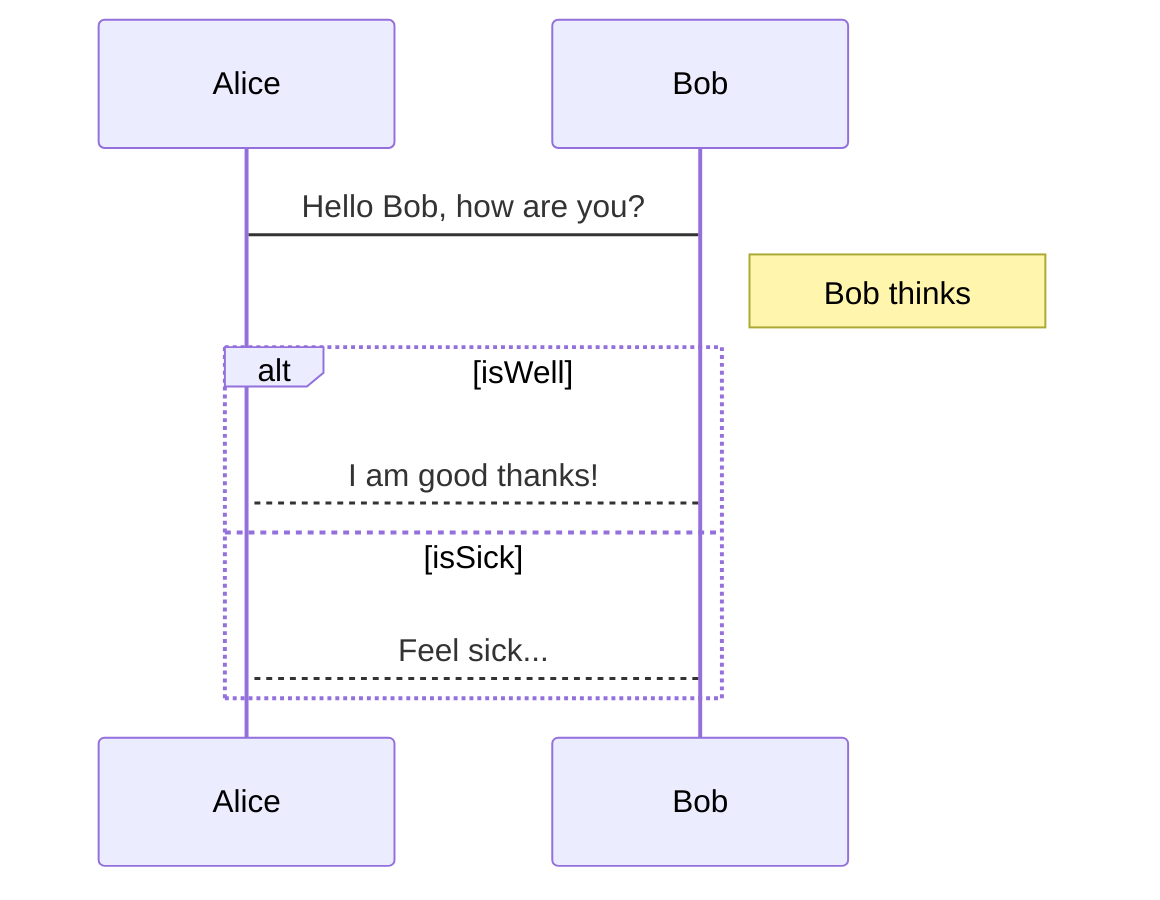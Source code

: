 sequenceDiagram
Alice->Bob: Hello Bob, how are you?

%% Comment
Note right of Bob: Bob thinks
alt isWell

Bob-->Alice: I am good thanks!
else isSick
Bob-->Alice: Feel sick...
end